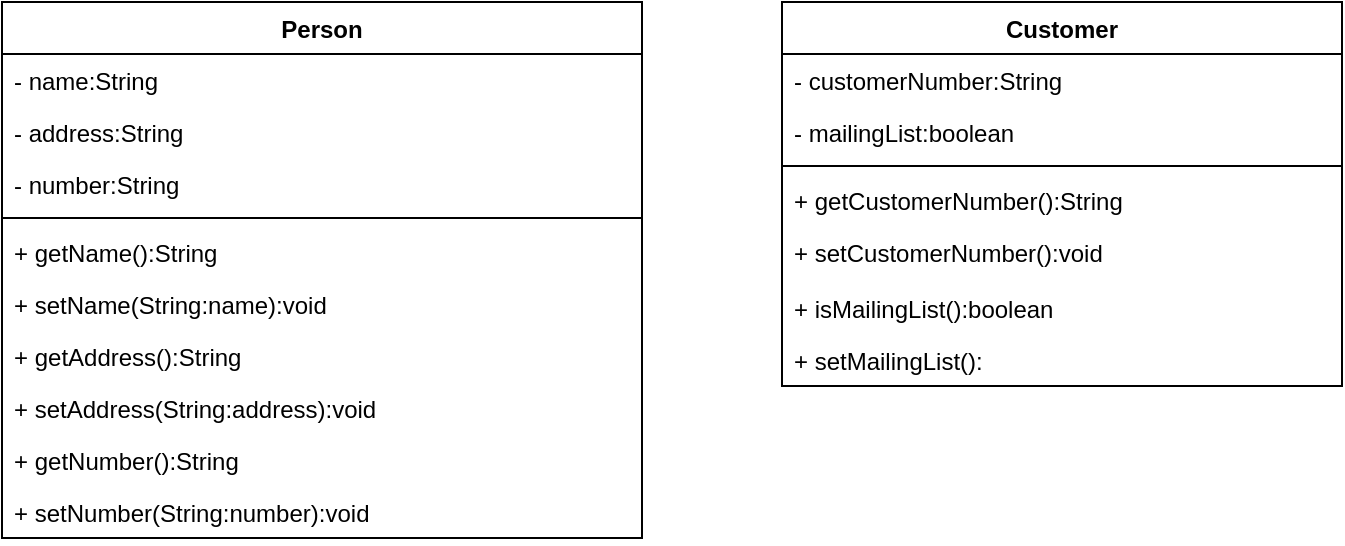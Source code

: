 <mxfile version="13.10.1" type="github">
  <diagram id="AVUFm7KUnOCwmDu6Q7k5" name="Page-1">
    <mxGraphModel dx="694" dy="280" grid="1" gridSize="10" guides="1" tooltips="1" connect="1" arrows="1" fold="1" page="1" pageScale="1" pageWidth="850" pageHeight="1100" math="0" shadow="0">
      <root>
        <mxCell id="0" />
        <mxCell id="1" parent="0" />
        <mxCell id="Poc4wknqnShsJzunrAv8-9" value="Person" style="swimlane;fontStyle=1;align=center;verticalAlign=top;childLayout=stackLayout;horizontal=1;startSize=26;horizontalStack=0;resizeParent=1;resizeParentMax=0;resizeLast=0;collapsible=1;marginBottom=0;" vertex="1" parent="1">
          <mxGeometry x="150" y="290" width="320" height="268" as="geometry" />
        </mxCell>
        <mxCell id="Poc4wknqnShsJzunrAv8-10" value="- name:String" style="text;strokeColor=none;fillColor=none;align=left;verticalAlign=top;spacingLeft=4;spacingRight=4;overflow=hidden;rotatable=0;points=[[0,0.5],[1,0.5]];portConstraint=eastwest;" vertex="1" parent="Poc4wknqnShsJzunrAv8-9">
          <mxGeometry y="26" width="320" height="26" as="geometry" />
        </mxCell>
        <mxCell id="Poc4wknqnShsJzunrAv8-14" value="- address:String" style="text;strokeColor=none;fillColor=none;align=left;verticalAlign=top;spacingLeft=4;spacingRight=4;overflow=hidden;rotatable=0;points=[[0,0.5],[1,0.5]];portConstraint=eastwest;" vertex="1" parent="Poc4wknqnShsJzunrAv8-9">
          <mxGeometry y="52" width="320" height="26" as="geometry" />
        </mxCell>
        <mxCell id="Poc4wknqnShsJzunrAv8-15" value="- number:String" style="text;strokeColor=none;fillColor=none;align=left;verticalAlign=top;spacingLeft=4;spacingRight=4;overflow=hidden;rotatable=0;points=[[0,0.5],[1,0.5]];portConstraint=eastwest;" vertex="1" parent="Poc4wknqnShsJzunrAv8-9">
          <mxGeometry y="78" width="320" height="26" as="geometry" />
        </mxCell>
        <mxCell id="Poc4wknqnShsJzunrAv8-11" value="" style="line;strokeWidth=1;fillColor=none;align=left;verticalAlign=middle;spacingTop=-1;spacingLeft=3;spacingRight=3;rotatable=0;labelPosition=right;points=[];portConstraint=eastwest;" vertex="1" parent="Poc4wknqnShsJzunrAv8-9">
          <mxGeometry y="104" width="320" height="8" as="geometry" />
        </mxCell>
        <mxCell id="Poc4wknqnShsJzunrAv8-12" value="+ getName():String" style="text;strokeColor=none;fillColor=none;align=left;verticalAlign=top;spacingLeft=4;spacingRight=4;overflow=hidden;rotatable=0;points=[[0,0.5],[1,0.5]];portConstraint=eastwest;" vertex="1" parent="Poc4wknqnShsJzunrAv8-9">
          <mxGeometry y="112" width="320" height="26" as="geometry" />
        </mxCell>
        <mxCell id="Poc4wknqnShsJzunrAv8-17" value="+ setName(String:name):void" style="text;strokeColor=none;fillColor=none;align=left;verticalAlign=top;spacingLeft=4;spacingRight=4;overflow=hidden;rotatable=0;points=[[0,0.5],[1,0.5]];portConstraint=eastwest;" vertex="1" parent="Poc4wknqnShsJzunrAv8-9">
          <mxGeometry y="138" width="320" height="26" as="geometry" />
        </mxCell>
        <mxCell id="Poc4wknqnShsJzunrAv8-22" value="+ getAddress():String" style="text;strokeColor=none;fillColor=none;align=left;verticalAlign=top;spacingLeft=4;spacingRight=4;overflow=hidden;rotatable=0;points=[[0,0.5],[1,0.5]];portConstraint=eastwest;" vertex="1" parent="Poc4wknqnShsJzunrAv8-9">
          <mxGeometry y="164" width="320" height="26" as="geometry" />
        </mxCell>
        <mxCell id="Poc4wknqnShsJzunrAv8-21" value="+ setAddress(String:address):void" style="text;strokeColor=none;fillColor=none;align=left;verticalAlign=top;spacingLeft=4;spacingRight=4;overflow=hidden;rotatable=0;points=[[0,0.5],[1,0.5]];portConstraint=eastwest;" vertex="1" parent="Poc4wknqnShsJzunrAv8-9">
          <mxGeometry y="190" width="320" height="26" as="geometry" />
        </mxCell>
        <mxCell id="Poc4wknqnShsJzunrAv8-20" value="+ getNumber():String" style="text;strokeColor=none;fillColor=none;align=left;verticalAlign=top;spacingLeft=4;spacingRight=4;overflow=hidden;rotatable=0;points=[[0,0.5],[1,0.5]];portConstraint=eastwest;" vertex="1" parent="Poc4wknqnShsJzunrAv8-9">
          <mxGeometry y="216" width="320" height="26" as="geometry" />
        </mxCell>
        <mxCell id="Poc4wknqnShsJzunrAv8-19" value="+ setNumber(String:number):void" style="text;strokeColor=none;fillColor=none;align=left;verticalAlign=top;spacingLeft=4;spacingRight=4;overflow=hidden;rotatable=0;points=[[0,0.5],[1,0.5]];portConstraint=eastwest;" vertex="1" parent="Poc4wknqnShsJzunrAv8-9">
          <mxGeometry y="242" width="320" height="26" as="geometry" />
        </mxCell>
        <mxCell id="Poc4wknqnShsJzunrAv8-23" value="Customer" style="swimlane;fontStyle=1;align=center;verticalAlign=top;childLayout=stackLayout;horizontal=1;startSize=26;horizontalStack=0;resizeParent=1;resizeParentMax=0;resizeLast=0;collapsible=1;marginBottom=0;" vertex="1" parent="1">
          <mxGeometry x="540" y="290" width="280" height="192" as="geometry" />
        </mxCell>
        <mxCell id="Poc4wknqnShsJzunrAv8-24" value="- customerNumber:String" style="text;strokeColor=none;fillColor=none;align=left;verticalAlign=top;spacingLeft=4;spacingRight=4;overflow=hidden;rotatable=0;points=[[0,0.5],[1,0.5]];portConstraint=eastwest;" vertex="1" parent="Poc4wknqnShsJzunrAv8-23">
          <mxGeometry y="26" width="280" height="26" as="geometry" />
        </mxCell>
        <mxCell id="Poc4wknqnShsJzunrAv8-27" value="- mailingList:boolean" style="text;strokeColor=none;fillColor=none;align=left;verticalAlign=top;spacingLeft=4;spacingRight=4;overflow=hidden;rotatable=0;points=[[0,0.5],[1,0.5]];portConstraint=eastwest;" vertex="1" parent="Poc4wknqnShsJzunrAv8-23">
          <mxGeometry y="52" width="280" height="26" as="geometry" />
        </mxCell>
        <mxCell id="Poc4wknqnShsJzunrAv8-25" value="" style="line;strokeWidth=1;fillColor=none;align=left;verticalAlign=middle;spacingTop=-1;spacingLeft=3;spacingRight=3;rotatable=0;labelPosition=right;points=[];portConstraint=eastwest;" vertex="1" parent="Poc4wknqnShsJzunrAv8-23">
          <mxGeometry y="78" width="280" height="8" as="geometry" />
        </mxCell>
        <mxCell id="Poc4wknqnShsJzunrAv8-26" value="+ getCustomerNumber():String" style="text;strokeColor=none;fillColor=none;align=left;verticalAlign=top;spacingLeft=4;spacingRight=4;overflow=hidden;rotatable=0;points=[[0,0.5],[1,0.5]];portConstraint=eastwest;" vertex="1" parent="Poc4wknqnShsJzunrAv8-23">
          <mxGeometry y="86" width="280" height="26" as="geometry" />
        </mxCell>
        <mxCell id="Poc4wknqnShsJzunrAv8-29" value="+ setCustomerNumber():void" style="text;strokeColor=none;fillColor=none;align=left;verticalAlign=top;spacingLeft=4;spacingRight=4;overflow=hidden;rotatable=0;points=[[0,0.5],[1,0.5]];portConstraint=eastwest;" vertex="1" parent="Poc4wknqnShsJzunrAv8-23">
          <mxGeometry y="112" width="280" height="28" as="geometry" />
        </mxCell>
        <mxCell id="Poc4wknqnShsJzunrAv8-30" value="+ isMailingList():boolean" style="text;strokeColor=none;fillColor=none;align=left;verticalAlign=top;spacingLeft=4;spacingRight=4;overflow=hidden;rotatable=0;points=[[0,0.5],[1,0.5]];portConstraint=eastwest;" vertex="1" parent="Poc4wknqnShsJzunrAv8-23">
          <mxGeometry y="140" width="280" height="26" as="geometry" />
        </mxCell>
        <mxCell id="Poc4wknqnShsJzunrAv8-28" value="+ setMailingList():" style="text;strokeColor=none;fillColor=none;align=left;verticalAlign=top;spacingLeft=4;spacingRight=4;overflow=hidden;rotatable=0;points=[[0,0.5],[1,0.5]];portConstraint=eastwest;" vertex="1" parent="Poc4wknqnShsJzunrAv8-23">
          <mxGeometry y="166" width="280" height="26" as="geometry" />
        </mxCell>
      </root>
    </mxGraphModel>
  </diagram>
</mxfile>
